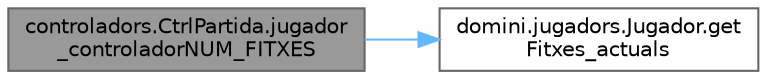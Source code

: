 digraph "controladors.CtrlPartida.jugador_controladorNUM_FITXES"
{
 // INTERACTIVE_SVG=YES
 // LATEX_PDF_SIZE
  bgcolor="transparent";
  edge [fontname=Helvetica,fontsize=10,labelfontname=Helvetica,labelfontsize=10];
  node [fontname=Helvetica,fontsize=10,shape=box,height=0.2,width=0.4];
  rankdir="LR";
  Node1 [id="Node000001",label="controladors.CtrlPartida.jugador\l_controladorNUM_FITXES",height=0.2,width=0.4,color="gray40", fillcolor="grey60", style="filled", fontcolor="black",tooltip="Obté el nombre de fitxes que té el jugador actual."];
  Node1 -> Node2 [id="edge1_Node000001_Node000002",color="steelblue1",style="solid",tooltip=" "];
  Node2 [id="Node000002",label="domini.jugadors.Jugador.get\lFitxes_actuals",height=0.2,width=0.4,color="grey40", fillcolor="white", style="filled",URL="$classdomini_1_1jugadors_1_1_jugador.html#acf9520ec234c3f2cc52e1b79b85a008e",tooltip="Retorna la llista amb les fitxes actuals del jugador."];
}
